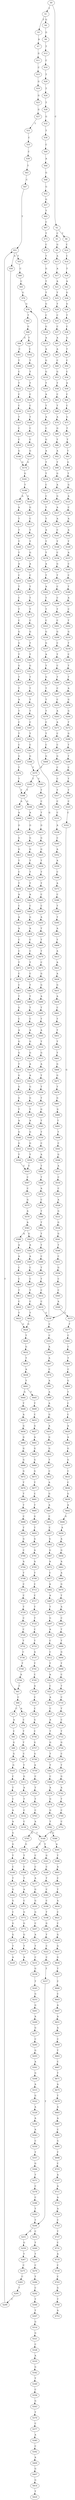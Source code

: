 strict digraph  {
	S0 -> S1 [ label = T ];
	S0 -> S2 [ label = C ];
	S1 -> S3 [ label = T ];
	S1 -> S4 [ label = G ];
	S2 -> S5 [ label = C ];
	S2 -> S6 [ label = T ];
	S3 -> S7 [ label = A ];
	S4 -> S8 [ label = G ];
	S5 -> S9 [ label = G ];
	S6 -> S10 [ label = C ];
	S7 -> S11 [ label = G ];
	S8 -> S12 [ label = T ];
	S9 -> S13 [ label = A ];
	S10 -> S14 [ label = C ];
	S11 -> S15 [ label = C ];
	S12 -> S16 [ label = C ];
	S13 -> S17 [ label = A ];
	S14 -> S18 [ label = T ];
	S15 -> S19 [ label = G ];
	S16 -> S20 [ label = T ];
	S17 -> S21 [ label = A ];
	S18 -> S22 [ label = A ];
	S19 -> S23 [ label = G ];
	S20 -> S24 [ label = T ];
	S21 -> S25 [ label = T ];
	S22 -> S26 [ label = G ];
	S23 -> S27 [ label = G ];
	S24 -> S28 [ label = T ];
	S25 -> S29 [ label = T ];
	S26 -> S30 [ label = G ];
	S27 -> S31 [ label = T ];
	S28 -> S32 [ label = G ];
	S29 -> S33 [ label = C ];
	S30 -> S34 [ label = T ];
	S31 -> S35 [ label = C ];
	S32 -> S36 [ label = T ];
	S33 -> S37 [ label = C ];
	S34 -> S38 [ label = C ];
	S35 -> S39 [ label = C ];
	S36 -> S40 [ label = C ];
	S37 -> S41 [ label = A ];
	S38 -> S42 [ label = G ];
	S39 -> S43 [ label = T ];
	S40 -> S44 [ label = A ];
	S41 -> S45 [ label = A ];
	S42 -> S46 [ label = T ];
	S43 -> S47 [ label = C ];
	S44 -> S48 [ label = G ];
	S45 -> S49 [ label = C ];
	S46 -> S50 [ label = C ];
	S47 -> S51 [ label = T ];
	S48 -> S52 [ label = G ];
	S49 -> S53 [ label = G ];
	S50 -> S54 [ label = C ];
	S51 -> S55 [ label = T ];
	S51 -> S56 [ label = A ];
	S52 -> S57 [ label = G ];
	S53 -> S58 [ label = T ];
	S54 -> S59 [ label = A ];
	S55 -> S60 [ label = C ];
	S56 -> S61 [ label = C ];
	S57 -> S62 [ label = T ];
	S58 -> S63 [ label = C ];
	S59 -> S64 [ label = C ];
	S60 -> S65 [ label = C ];
	S61 -> S66 [ label = C ];
	S62 -> S67 [ label = C ];
	S63 -> S68 [ label = T ];
	S64 -> S69 [ label = C ];
	S65 -> S70 [ label = G ];
	S66 -> S71 [ label = C ];
	S66 -> S72 [ label = A ];
	S67 -> S73 [ label = T ];
	S68 -> S74 [ label = A ];
	S69 -> S75 [ label = G ];
	S70 -> S76 [ label = G ];
	S71 -> S77 [ label = A ];
	S72 -> S78 [ label = C ];
	S73 -> S79 [ label = C ];
	S74 -> S80 [ label = G ];
	S75 -> S81 [ label = T ];
	S76 -> S82 [ label = T ];
	S77 -> S83 [ label = C ];
	S78 -> S84 [ label = T ];
	S79 -> S85 [ label = T ];
	S80 -> S86 [ label = T ];
	S81 -> S87 [ label = T ];
	S82 -> S88 [ label = G ];
	S83 -> S89 [ label = G ];
	S84 -> S90 [ label = T ];
	S85 -> S91 [ label = G ];
	S86 -> S92 [ label = A ];
	S87 -> S93 [ label = T ];
	S88 -> S94 [ label = G ];
	S88 -> S95 [ label = T ];
	S89 -> S96 [ label = G ];
	S90 -> S97 [ label = C ];
	S91 -> S98 [ label = T ];
	S92 -> S99 [ label = T ];
	S93 -> S100 [ label = G ];
	S94 -> S101 [ label = C ];
	S95 -> S102 [ label = C ];
	S96 -> S103 [ label = G ];
	S97 -> S104 [ label = T ];
	S98 -> S105 [ label = T ];
	S99 -> S106 [ label = G ];
	S100 -> S107 [ label = T ];
	S101 -> S108 [ label = T ];
	S102 -> S109 [ label = T ];
	S103 -> S110 [ label = C ];
	S104 -> S111 [ label = G ];
	S105 -> S112 [ label = G ];
	S106 -> S113 [ label = A ];
	S107 -> S114 [ label = G ];
	S108 -> S115 [ label = C ];
	S109 -> S116 [ label = T ];
	S110 -> S117 [ label = T ];
	S111 -> S118 [ label = A ];
	S112 -> S119 [ label = C ];
	S113 -> S120 [ label = G ];
	S114 -> S121 [ label = A ];
	S115 -> S122 [ label = T ];
	S116 -> S123 [ label = T ];
	S117 -> S124 [ label = C ];
	S118 -> S125 [ label = T ];
	S119 -> S126 [ label = G ];
	S120 -> S127 [ label = A ];
	S121 -> S128 [ label = C ];
	S122 -> S129 [ label = C ];
	S123 -> S130 [ label = C ];
	S124 -> S131 [ label = A ];
	S125 -> S132 [ label = C ];
	S126 -> S133 [ label = A ];
	S127 -> S134 [ label = A ];
	S128 -> S135 [ label = A ];
	S129 -> S136 [ label = C ];
	S130 -> S137 [ label = C ];
	S131 -> S138 [ label = A ];
	S132 -> S139 [ label = C ];
	S133 -> S140 [ label = A ];
	S134 -> S141 [ label = C ];
	S135 -> S142 [ label = A ];
	S136 -> S143 [ label = T ];
	S137 -> S144 [ label = T ];
	S138 -> S145 [ label = G ];
	S139 -> S146 [ label = T ];
	S140 -> S147 [ label = G ];
	S141 -> S148 [ label = T ];
	S142 -> S149 [ label = T ];
	S143 -> S150 [ label = C ];
	S144 -> S151 [ label = C ];
	S145 -> S152 [ label = G ];
	S146 -> S153 [ label = T ];
	S146 -> S154 [ label = C ];
	S147 -> S155 [ label = G ];
	S148 -> S156 [ label = C ];
	S149 -> S157 [ label = A ];
	S150 -> S158 [ label = C ];
	S151 -> S159 [ label = C ];
	S152 -> S160 [ label = T ];
	S153 -> S161 [ label = G ];
	S154 -> S162 [ label = C ];
	S155 -> S163 [ label = T ];
	S156 -> S164 [ label = G ];
	S157 -> S165 [ label = C ];
	S158 -> S166 [ label = G ];
	S159 -> S167 [ label = G ];
	S160 -> S168 [ label = C ];
	S161 -> S169 [ label = C ];
	S162 -> S170 [ label = C ];
	S163 -> S171 [ label = A ];
	S164 -> S172 [ label = T ];
	S165 -> S173 [ label = C ];
	S166 -> S174 [ label = G ];
	S167 -> S174 [ label = G ];
	S168 -> S175 [ label = T ];
	S169 -> S176 [ label = T ];
	S170 -> S177 [ label = A ];
	S171 -> S178 [ label = T ];
	S172 -> S179 [ label = C ];
	S173 -> S180 [ label = T ];
	S174 -> S181 [ label = G ];
	S175 -> S182 [ label = G ];
	S176 -> S183 [ label = C ];
	S177 -> S184 [ label = G ];
	S178 -> S185 [ label = A ];
	S179 -> S186 [ label = C ];
	S180 -> S187 [ label = A ];
	S181 -> S188 [ label = T ];
	S182 -> S189 [ label = G ];
	S183 -> S190 [ label = C ];
	S184 -> S191 [ label = G ];
	S185 -> S192 [ label = C ];
	S186 -> S193 [ label = T ];
	S187 -> S194 [ label = C ];
	S188 -> S195 [ label = G ];
	S188 -> S196 [ label = A ];
	S189 -> S197 [ label = C ];
	S190 -> S198 [ label = T ];
	S191 -> S199 [ label = G ];
	S192 -> S200 [ label = G ];
	S193 -> S201 [ label = C ];
	S194 -> S202 [ label = T ];
	S195 -> S203 [ label = G ];
	S196 -> S204 [ label = A ];
	S197 -> S205 [ label = G ];
	S198 -> S206 [ label = G ];
	S199 -> S207 [ label = C ];
	S200 -> S208 [ label = A ];
	S201 -> S209 [ label = G ];
	S202 -> S210 [ label = G ];
	S203 -> S211 [ label = C ];
	S204 -> S212 [ label = T ];
	S205 -> S213 [ label = G ];
	S206 -> S214 [ label = T ];
	S207 -> S215 [ label = A ];
	S208 -> S216 [ label = T ];
	S209 -> S217 [ label = C ];
	S210 -> S218 [ label = T ];
	S211 -> S219 [ label = T ];
	S212 -> S220 [ label = T ];
	S213 -> S221 [ label = T ];
	S214 -> S222 [ label = C ];
	S215 -> S223 [ label = T ];
	S216 -> S224 [ label = T ];
	S217 -> S225 [ label = T ];
	S218 -> S226 [ label = C ];
	S219 -> S227 [ label = T ];
	S220 -> S228 [ label = T ];
	S221 -> S229 [ label = A ];
	S222 -> S230 [ label = C ];
	S223 -> S231 [ label = C ];
	S224 -> S232 [ label = C ];
	S225 -> S233 [ label = C ];
	S226 -> S234 [ label = T ];
	S227 -> S235 [ label = G ];
	S228 -> S236 [ label = T ];
	S230 -> S237 [ label = T ];
	S231 -> S238 [ label = G ];
	S232 -> S239 [ label = C ];
	S233 -> S240 [ label = T ];
	S234 -> S241 [ label = T ];
	S235 -> S242 [ label = A ];
	S236 -> S243 [ label = A ];
	S237 -> S244 [ label = T ];
	S238 -> S245 [ label = T ];
	S239 -> S246 [ label = T ];
	S240 -> S247 [ label = C ];
	S241 -> S248 [ label = A ];
	S242 -> S249 [ label = C ];
	S243 -> S250 [ label = C ];
	S244 -> S251 [ label = G ];
	S244 -> S252 [ label = C ];
	S245 -> S253 [ label = G ];
	S246 -> S254 [ label = T ];
	S247 -> S255 [ label = C ];
	S248 -> S256 [ label = G ];
	S249 -> S257 [ label = T ];
	S250 -> S258 [ label = T ];
	S251 -> S259 [ label = G ];
	S252 -> S260 [ label = T ];
	S253 -> S261 [ label = G ];
	S254 -> S262 [ label = A ];
	S255 -> S263 [ label = A ];
	S256 -> S264 [ label = G ];
	S257 -> S265 [ label = T ];
	S258 -> S266 [ label = C ];
	S259 -> S267 [ label = T ];
	S260 -> S268 [ label = T ];
	S261 -> S269 [ label = A ];
	S262 -> S270 [ label = T ];
	S263 -> S271 [ label = A ];
	S264 -> S272 [ label = T ];
	S265 -> S273 [ label = T ];
	S266 -> S274 [ label = T ];
	S267 -> S275 [ label = C ];
	S268 -> S276 [ label = C ];
	S269 -> S277 [ label = G ];
	S270 -> S278 [ label = T ];
	S271 -> S279 [ label = C ];
	S272 -> S280 [ label = G ];
	S273 -> S281 [ label = C ];
	S274 -> S282 [ label = C ];
	S275 -> S283 [ label = C ];
	S276 -> S284 [ label = T ];
	S277 -> S285 [ label = C ];
	S278 -> S286 [ label = A ];
	S279 -> S287 [ label = C ];
	S280 -> S288 [ label = T ];
	S281 -> S289 [ label = G ];
	S282 -> S290 [ label = G ];
	S283 -> S291 [ label = T ];
	S284 -> S292 [ label = C ];
	S285 -> S293 [ label = G ];
	S286 -> S294 [ label = T ];
	S287 -> S295 [ label = G ];
	S288 -> S296 [ label = T ];
	S289 -> S297 [ label = T ];
	S290 -> S298 [ label = G ];
	S291 -> S299 [ label = C ];
	S292 -> S300 [ label = T ];
	S293 -> S301 [ label = A ];
	S294 -> S302 [ label = A ];
	S295 -> S303 [ label = C ];
	S296 -> S304 [ label = C ];
	S297 -> S305 [ label = T ];
	S298 -> S306 [ label = T ];
	S299 -> S51 [ label = T ];
	S300 -> S307 [ label = T ];
	S301 -> S308 [ label = G ];
	S302 -> S309 [ label = T ];
	S303 -> S310 [ label = C ];
	S304 -> S311 [ label = T ];
	S305 -> S312 [ label = G ];
	S306 -> S313 [ label = G ];
	S307 -> S314 [ label = G ];
	S308 -> S315 [ label = A ];
	S309 -> S316 [ label = T ];
	S310 -> S317 [ label = T ];
	S311 -> S318 [ label = T ];
	S312 -> S319 [ label = T ];
	S313 -> S320 [ label = T ];
	S314 -> S321 [ label = G ];
	S315 -> S322 [ label = G ];
	S316 -> S323 [ label = C ];
	S317 -> S324 [ label = C ];
	S318 -> S325 [ label = C ];
	S319 -> S326 [ label = T ];
	S320 -> S327 [ label = T ];
	S321 -> S328 [ label = C ];
	S322 -> S329 [ label = A ];
	S323 -> S330 [ label = G ];
	S324 -> S331 [ label = C ];
	S325 -> S332 [ label = C ];
	S326 -> S333 [ label = T ];
	S327 -> S334 [ label = A ];
	S328 -> S335 [ label = A ];
	S329 -> S336 [ label = A ];
	S330 -> S337 [ label = G ];
	S331 -> S338 [ label = A ];
	S332 -> S339 [ label = G ];
	S333 -> S340 [ label = T ];
	S334 -> S341 [ label = T ];
	S335 -> S342 [ label = G ];
	S336 -> S343 [ label = A ];
	S337 -> S344 [ label = A ];
	S338 -> S345 [ label = C ];
	S339 -> S346 [ label = C ];
	S339 -> S76 [ label = G ];
	S340 -> S347 [ label = C ];
	S341 -> S348 [ label = C ];
	S342 -> S349 [ label = T ];
	S343 -> S350 [ label = C ];
	S344 -> S351 [ label = T ];
	S345 -> S352 [ label = A ];
	S346 -> S353 [ label = C ];
	S347 -> S354 [ label = T ];
	S348 -> S355 [ label = T ];
	S349 -> S356 [ label = C ];
	S350 -> S357 [ label = T ];
	S351 -> S358 [ label = G ];
	S352 -> S359 [ label = A ];
	S353 -> S360 [ label = A ];
	S354 -> S361 [ label = C ];
	S355 -> S362 [ label = C ];
	S356 -> S363 [ label = G ];
	S357 -> S364 [ label = G ];
	S358 -> S365 [ label = T ];
	S359 -> S366 [ label = C ];
	S360 -> S367 [ label = A ];
	S361 -> S368 [ label = G ];
	S362 -> S369 [ label = G ];
	S363 -> S370 [ label = T ];
	S364 -> S371 [ label = T ];
	S365 -> S372 [ label = T ];
	S366 -> S373 [ label = A ];
	S367 -> S374 [ label = C ];
	S368 -> S375 [ label = T ];
	S369 -> S376 [ label = T ];
	S370 -> S377 [ label = C ];
	S371 -> S378 [ label = C ];
	S372 -> S379 [ label = T ];
	S373 -> S380 [ label = C ];
	S374 -> S381 [ label = A ];
	S375 -> S382 [ label = T ];
	S375 -> S383 [ label = C ];
	S376 -> S384 [ label = T ];
	S377 -> S385 [ label = A ];
	S378 -> S386 [ label = C ];
	S379 -> S387 [ label = C ];
	S380 -> S388 [ label = T ];
	S381 -> S389 [ label = A ];
	S382 -> S390 [ label = T ];
	S383 -> S391 [ label = T ];
	S384 -> S390 [ label = T ];
	S385 -> S392 [ label = C ];
	S386 -> S393 [ label = T ];
	S387 -> S394 [ label = T ];
	S388 -> S395 [ label = T ];
	S389 -> S396 [ label = A ];
	S390 -> S397 [ label = A ];
	S390 -> S398 [ label = G ];
	S391 -> S399 [ label = C ];
	S392 -> S400 [ label = A ];
	S393 -> S244 [ label = T ];
	S394 -> S401 [ label = C ];
	S395 -> S402 [ label = A ];
	S396 -> S403 [ label = G ];
	S397 -> S404 [ label = A ];
	S398 -> S405 [ label = A ];
	S399 -> S406 [ label = T ];
	S400 -> S407 [ label = G ];
	S401 -> S408 [ label = G ];
	S402 -> S409 [ label = T ];
	S403 -> S410 [ label = A ];
	S404 -> S411 [ label = G ];
	S405 -> S412 [ label = G ];
	S406 -> S413 [ label = G ];
	S407 -> S414 [ label = G ];
	S408 -> S375 [ label = T ];
	S409 -> S415 [ label = A ];
	S410 -> S416 [ label = G ];
	S411 -> S417 [ label = G ];
	S412 -> S418 [ label = G ];
	S413 -> S419 [ label = G ];
	S414 -> S420 [ label = T ];
	S415 -> S421 [ label = A ];
	S416 -> S422 [ label = G ];
	S417 -> S423 [ label = G ];
	S418 -> S424 [ label = G ];
	S419 -> S425 [ label = G ];
	S421 -> S426 [ label = A ];
	S422 -> S427 [ label = T ];
	S423 -> S428 [ label = T ];
	S424 -> S429 [ label = T ];
	S425 -> S430 [ label = T ];
	S426 -> S431 [ label = G ];
	S427 -> S432 [ label = C ];
	S428 -> S433 [ label = C ];
	S429 -> S434 [ label = T ];
	S430 -> S435 [ label = T ];
	S431 -> S436 [ label = A ];
	S432 -> S437 [ label = A ];
	S433 -> S438 [ label = T ];
	S434 -> S439 [ label = T ];
	S435 -> S440 [ label = T ];
	S436 -> S441 [ label = C ];
	S437 -> S442 [ label = G ];
	S438 -> S443 [ label = A ];
	S439 -> S444 [ label = A ];
	S440 -> S445 [ label = C ];
	S441 -> S446 [ label = T ];
	S442 -> S447 [ label = A ];
	S443 -> S448 [ label = C ];
	S444 -> S449 [ label = C ];
	S445 -> S450 [ label = C ];
	S446 -> S451 [ label = T ];
	S447 -> S452 [ label = C ];
	S448 -> S453 [ label = A ];
	S449 -> S454 [ label = G ];
	S450 -> S455 [ label = A ];
	S451 -> S456 [ label = T ];
	S452 -> S457 [ label = C ];
	S453 -> S458 [ label = A ];
	S454 -> S459 [ label = A ];
	S455 -> S460 [ label = T ];
	S456 -> S461 [ label = T ];
	S457 -> S462 [ label = G ];
	S458 -> S463 [ label = C ];
	S459 -> S464 [ label = C ];
	S460 -> S465 [ label = T ];
	S461 -> S466 [ label = G ];
	S462 -> S467 [ label = G ];
	S463 -> S468 [ label = C ];
	S464 -> S469 [ label = C ];
	S465 -> S470 [ label = T ];
	S466 -> S471 [ label = G ];
	S467 -> S472 [ label = A ];
	S468 -> S473 [ label = T ];
	S469 -> S474 [ label = T ];
	S470 -> S475 [ label = C ];
	S471 -> S476 [ label = T ];
	S472 -> S477 [ label = C ];
	S473 -> S478 [ label = C ];
	S474 -> S479 [ label = C ];
	S475 -> S480 [ label = G ];
	S476 -> S481 [ label = G ];
	S477 -> S482 [ label = A ];
	S478 -> S483 [ label = C ];
	S479 -> S484 [ label = T ];
	S480 -> S485 [ label = G ];
	S481 -> S486 [ label = G ];
	S482 -> S487 [ label = A ];
	S483 -> S488 [ label = T ];
	S484 -> S489 [ label = T ];
	S485 -> S490 [ label = A ];
	S486 -> S491 [ label = T ];
	S487 -> S492 [ label = T ];
	S488 -> S493 [ label = G ];
	S489 -> S494 [ label = T ];
	S490 -> S495 [ label = T ];
	S491 -> S496 [ label = T ];
	S492 -> S497 [ label = G ];
	S493 -> S498 [ label = C ];
	S494 -> S499 [ label = C ];
	S495 -> S500 [ label = T ];
	S496 -> S501 [ label = C ];
	S497 -> S502 [ label = A ];
	S498 -> S503 [ label = A ];
	S499 -> S504 [ label = A ];
	S500 -> S505 [ label = A ];
	S501 -> S506 [ label = G ];
	S502 -> S507 [ label = C ];
	S503 -> S508 [ label = G ];
	S504 -> S509 [ label = G ];
	S505 -> S510 [ label = T ];
	S506 -> S511 [ label = A ];
	S507 -> S512 [ label = C ];
	S508 -> S513 [ label = G ];
	S509 -> S514 [ label = G ];
	S510 -> S515 [ label = G ];
	S511 -> S516 [ label = C ];
	S512 -> S517 [ label = T ];
	S513 -> S518 [ label = T ];
	S514 -> S519 [ label = A ];
	S515 -> S520 [ label = A ];
	S516 -> S521 [ label = C ];
	S517 -> S522 [ label = A ];
	S518 -> S523 [ label = G ];
	S519 -> S524 [ label = A ];
	S520 -> S525 [ label = T ];
	S521 -> S526 [ label = A ];
	S522 -> S527 [ label = C ];
	S523 -> S528 [ label = G ];
	S524 -> S529 [ label = G ];
	S525 -> S530 [ label = T ];
	S526 -> S531 [ label = G ];
	S527 -> S532 [ label = A ];
	S528 -> S533 [ label = G ];
	S529 -> S534 [ label = G ];
	S530 -> S535 [ label = T ];
	S531 -> S536 [ label = G ];
	S532 -> S537 [ label = C ];
	S533 -> S538 [ label = T ];
	S534 -> S539 [ label = T ];
	S535 -> S540 [ label = G ];
	S536 -> S541 [ label = G ];
	S537 -> S542 [ label = A ];
	S538 -> S543 [ label = A ];
	S539 -> S544 [ label = A ];
	S540 -> S545 [ label = T ];
	S541 -> S546 [ label = T ];
	S542 -> S547 [ label = T ];
	S543 -> S548 [ label = G ];
	S544 -> S549 [ label = G ];
	S545 -> S550 [ label = T ];
	S546 -> S551 [ label = C ];
	S547 -> S552 [ label = G ];
	S548 -> S553 [ label = G ];
	S549 -> S554 [ label = G ];
	S550 -> S555 [ label = C ];
	S551 -> S556 [ label = G ];
	S552 -> S557 [ label = T ];
	S553 -> S558 [ label = T ];
	S554 -> S559 [ label = T ];
	S555 -> S560 [ label = A ];
	S556 -> S561 [ label = C ];
	S557 -> S562 [ label = T ];
	S558 -> S563 [ label = C ];
	S559 -> S563 [ label = C ];
	S560 -> S564 [ label = T ];
	S561 -> S565 [ label = C ];
	S562 -> S566 [ label = C ];
	S563 -> S567 [ label = C ];
	S564 -> S568 [ label = T ];
	S565 -> S569 [ label = A ];
	S566 -> S570 [ label = A ];
	S567 -> S571 [ label = C ];
	S568 -> S572 [ label = A ];
	S569 -> S573 [ label = C ];
	S570 -> S574 [ label = G ];
	S571 -> S575 [ label = G ];
	S572 -> S576 [ label = C ];
	S573 -> S577 [ label = T ];
	S574 -> S578 [ label = G ];
	S575 -> S579 [ label = A ];
	S576 -> S580 [ label = T ];
	S577 -> S581 [ label = C ];
	S578 -> S582 [ label = T ];
	S579 -> S583 [ label = A ];
	S580 -> S584 [ label = T ];
	S581 -> S585 [ label = C ];
	S582 -> S586 [ label = G ];
	S583 -> S587 [ label = G ];
	S583 -> S588 [ label = A ];
	S584 -> S589 [ label = T ];
	S585 -> S590 [ label = T ];
	S586 -> S591 [ label = A ];
	S587 -> S592 [ label = A ];
	S588 -> S593 [ label = A ];
	S589 -> S594 [ label = T ];
	S590 -> S595 [ label = C ];
	S591 -> S596 [ label = T ];
	S592 -> S597 [ label = A ];
	S593 -> S598 [ label = A ];
	S594 -> S599 [ label = C ];
	S595 -> S600 [ label = G ];
	S596 -> S601 [ label = A ];
	S597 -> S602 [ label = C ];
	S598 -> S603 [ label = C ];
	S599 -> S604 [ label = T ];
	S600 -> S605 [ label = T ];
	S601 -> S606 [ label = C ];
	S602 -> S607 [ label = C ];
	S603 -> S608 [ label = C ];
	S604 -> S609 [ label = T ];
	S605 -> S610 [ label = C ];
	S606 -> S611 [ label = T ];
	S607 -> S612 [ label = T ];
	S608 -> S613 [ label = T ];
	S609 -> S614 [ label = C ];
	S610 -> S615 [ label = C ];
	S611 -> S616 [ label = A ];
	S612 -> S617 [ label = C ];
	S613 -> S618 [ label = C ];
	S614 -> S619 [ label = C ];
	S615 -> S620 [ label = A ];
	S616 -> S621 [ label = C ];
	S617 -> S622 [ label = T ];
	S618 -> S623 [ label = T ];
	S619 -> S339 [ label = G ];
	S620 -> S624 [ label = A ];
	S621 -> S625 [ label = C ];
	S622 -> S626 [ label = G ];
	S623 -> S626 [ label = G ];
	S624 -> S627 [ label = G ];
	S625 -> S628 [ label = G ];
	S626 -> S629 [ label = T ];
	S627 -> S630 [ label = G ];
	S628 -> S631 [ label = G ];
	S629 -> S632 [ label = G ];
	S630 -> S633 [ label = C ];
	S631 -> S634 [ label = G ];
	S632 -> S635 [ label = T ];
	S633 -> S636 [ label = C ];
	S634 -> S637 [ label = T ];
	S635 -> S638 [ label = A ];
	S636 -> S639 [ label = G ];
	S637 -> S640 [ label = C ];
	S638 -> S641 [ label = T ];
	S639 -> S642 [ label = A ];
	S640 -> S643 [ label = C ];
	S641 -> S644 [ label = G ];
	S641 -> S645 [ label = T ];
	S642 -> S646 [ label = G ];
	S643 -> S647 [ label = A ];
	S644 -> S648 [ label = T ];
	S645 -> S649 [ label = T ];
	S646 -> S650 [ label = A ];
	S647 -> S651 [ label = A ];
	S648 -> S652 [ label = A ];
	S649 -> S653 [ label = C ];
	S650 -> S654 [ label = A ];
	S651 -> S655 [ label = A ];
	S652 -> S656 [ label = G ];
	S653 -> S657 [ label = G ];
	S654 -> S658 [ label = G ];
	S655 -> S659 [ label = C ];
	S656 -> S660 [ label = G ];
	S657 -> S661 [ label = A ];
	S658 -> S662 [ label = A ];
	S659 -> S663 [ label = T ];
	S660 -> S664 [ label = G ];
	S661 -> S665 [ label = G ];
	S662 -> S666 [ label = A ];
	S663 -> S667 [ label = C ];
	S664 -> S668 [ label = G ];
	S665 -> S669 [ label = G ];
	S666 -> S670 [ label = G ];
	S667 -> S671 [ label = T ];
	S668 -> S672 [ label = G ];
	S669 -> S673 [ label = G ];
	S670 -> S674 [ label = T ];
	S671 -> S675 [ label = A ];
	S672 -> S676 [ label = T ];
	S673 -> S677 [ label = T ];
	S674 -> S678 [ label = A ];
	S675 -> S679 [ label = T ];
	S676 -> S680 [ label = T ];
	S677 -> S681 [ label = C ];
	S678 -> S682 [ label = C ];
	S679 -> S683 [ label = A ];
	S680 -> S684 [ label = T ];
	S681 -> S685 [ label = T ];
	S682 -> S686 [ label = T ];
	S683 -> S687 [ label = A ];
	S684 -> S688 [ label = C ];
	S685 -> S689 [ label = G ];
	S686 -> S690 [ label = T ];
	S687 -> S691 [ label = C ];
	S688 -> S692 [ label = T ];
	S689 -> S693 [ label = T ];
	S690 -> S694 [ label = G ];
	S691 -> S695 [ label = G ];
	S692 -> S696 [ label = G ];
	S693 -> S697 [ label = G ];
	S694 -> S698 [ label = T ];
	S695 -> S699 [ label = T ];
	S696 -> S700 [ label = C ];
	S697 -> S701 [ label = A ];
	S698 -> S702 [ label = C ];
	S699 -> S703 [ label = C ];
	S700 -> S704 [ label = A ];
	S701 -> S705 [ label = A ];
	S702 -> S706 [ label = T ];
	S703 -> S707 [ label = A ];
	S704 -> S708 [ label = T ];
	S705 -> S709 [ label = T ];
	S706 -> S710 [ label = C ];
	S707 -> S711 [ label = A ];
	S708 -> S712 [ label = C ];
	S709 -> S713 [ label = C ];
	S710 -> S714 [ label = T ];
	S711 -> S715 [ label = A ];
	S712 -> S716 [ label = C ];
	S713 -> S717 [ label = C ];
	S714 -> S718 [ label = C ];
	S715 -> S719 [ label = A ];
	S716 -> S720 [ label = T ];
	S717 -> S721 [ label = T ];
	S718 -> S722 [ label = T ];
	S719 -> S723 [ label = C ];
	S720 -> S724 [ label = C ];
	S721 -> S725 [ label = T ];
	S722 -> S726 [ label = G ];
	S723 -> S727 [ label = T ];
	S724 -> S728 [ label = C ];
	S725 -> S729 [ label = C ];
	S726 -> S730 [ label = C ];
	S727 -> S731 [ label = C ];
	S728 -> S732 [ label = T ];
	S729 -> S733 [ label = T ];
	S730 -> S734 [ label = T ];
	S731 -> S735 [ label = A ];
	S732 -> S736 [ label = C ];
	S733 -> S737 [ label = A ];
	S734 -> S738 [ label = G ];
	S735 -> S739 [ label = C ];
	S736 -> S740 [ label = T ];
	S737 -> S741 [ label = T ];
	S738 -> S742 [ label = A ];
	S739 -> S743 [ label = C ];
	S740 -> S744 [ label = A ];
	S741 -> S745 [ label = C ];
	S742 -> S746 [ label = T ];
	S743 -> S747 [ label = G ];
	S744 -> S61 [ label = C ];
	S745 -> S748 [ label = A ];
	S746 -> S749 [ label = C ];
	S747 -> S750 [ label = T ];
	S748 -> S751 [ label = C ];
	S749 -> S752 [ label = C ];
	S750 -> S753 [ label = A ];
	S751 -> S754 [ label = C ];
	S752 -> S146 [ label = T ];
	S754 -> S755 [ label = G ];
	S755 -> S756 [ label = C ];
	S756 -> S757 [ label = G ];
	S757 -> S758 [ label = G ];
	S758 -> S759 [ label = A ];
	S759 -> S760 [ label = C ];
	S760 -> S761 [ label = T ];
	S761 -> S762 [ label = T ];
	S762 -> S763 [ label = C ];
	S763 -> S764 [ label = A ];
	S764 -> S765 [ label = G ];
	S765 -> S766 [ label = G ];
	S766 -> S767 [ label = T ];
	S767 -> S768 [ label = C ];
	S768 -> S769 [ label = T ];
	S769 -> S770 [ label = A ];
	S770 -> S771 [ label = C ];
	S771 -> S772 [ label = G ];
	S772 -> S773 [ label = G ];
	S773 -> S774 [ label = G ];
	S774 -> S775 [ label = T ];
	S775 -> S776 [ label = A ];
}
